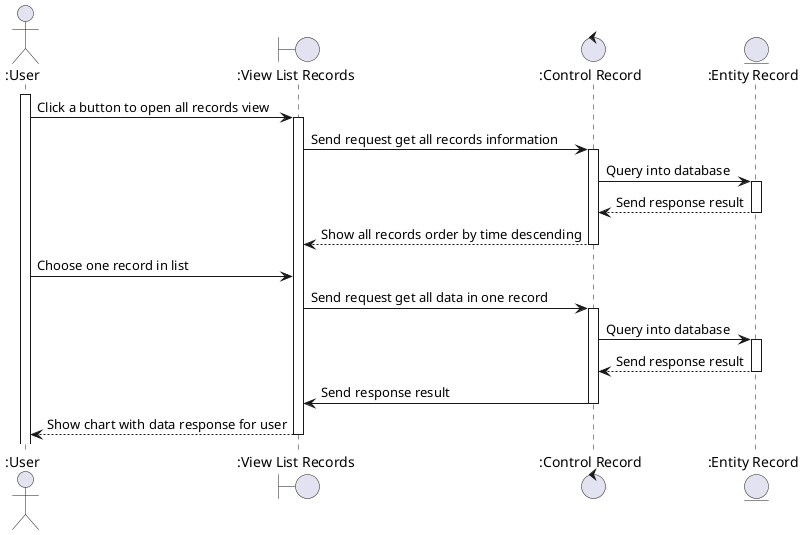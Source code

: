 @startuml

actor ":User" as User
boundary ":View List Records" as ClientApp
control ":Control Record" as Control
entity ":Entity Record" as Entity

activate User
User -> ClientApp: Click a button to open all records view
activate ClientApp
ClientApp -> Control: Send request get all records information
activate Control
Control -> Entity: Query into database
activate Entity
Entity --> Control: Send response result
deactivate Entity
Control --> ClientApp: Show all records order by time descending
deactivate Control

User -> ClientApp: Choose one record in list
ClientApp -> Control: Send request get all data in one record
activate Control
Control -> Entity: Query into database
activate Entity
Entity --> Control: Send response result
deactivate Entity
Control -> ClientApp: Send response result
deactivate Control
ClientApp --> User: Show chart with data response for user
deactivate ClientApp

@enduml
